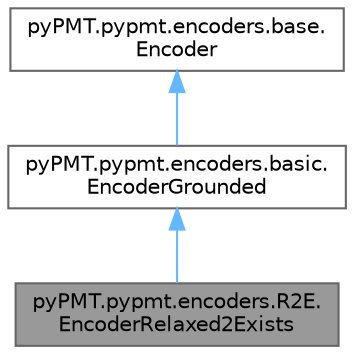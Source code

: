 digraph "pyPMT.pypmt.encoders.R2E.EncoderRelaxed2Exists"
{
 // LATEX_PDF_SIZE
  bgcolor="transparent";
  edge [fontname=Helvetica,fontsize=10,labelfontname=Helvetica,labelfontsize=10];
  node [fontname=Helvetica,fontsize=10,shape=box,height=0.2,width=0.4];
  Node1 [id="Node000001",label="pyPMT.pypmt.encoders.R2E.\lEncoderRelaxed2Exists",height=0.2,width=0.4,color="gray40", fillcolor="grey60", style="filled", fontcolor="black",tooltip=" "];
  Node2 -> Node1 [id="edge1_Node000001_Node000002",dir="back",color="steelblue1",style="solid",tooltip=" "];
  Node2 [id="Node000002",label="pyPMT.pypmt.encoders.basic.\lEncoderGrounded",height=0.2,width=0.4,color="gray40", fillcolor="white", style="filled",URL="$classpyPMT_1_1pypmt_1_1encoders_1_1basic_1_1EncoderGrounded.html",tooltip="As its filename implies, it's the most basic encoding you can imagine."];
  Node3 -> Node2 [id="edge2_Node000002_Node000003",dir="back",color="steelblue1",style="solid",tooltip=" "];
  Node3 [id="Node000003",label="pyPMT.pypmt.encoders.base.\lEncoder",height=0.2,width=0.4,color="gray40", fillcolor="white", style="filled",URL="$classpyPMT_1_1pypmt_1_1encoders_1_1base_1_1Encoder.html",tooltip="The main role of an Encoder is to receive a Unified Planning task and produce a SMT encoding."];
}
